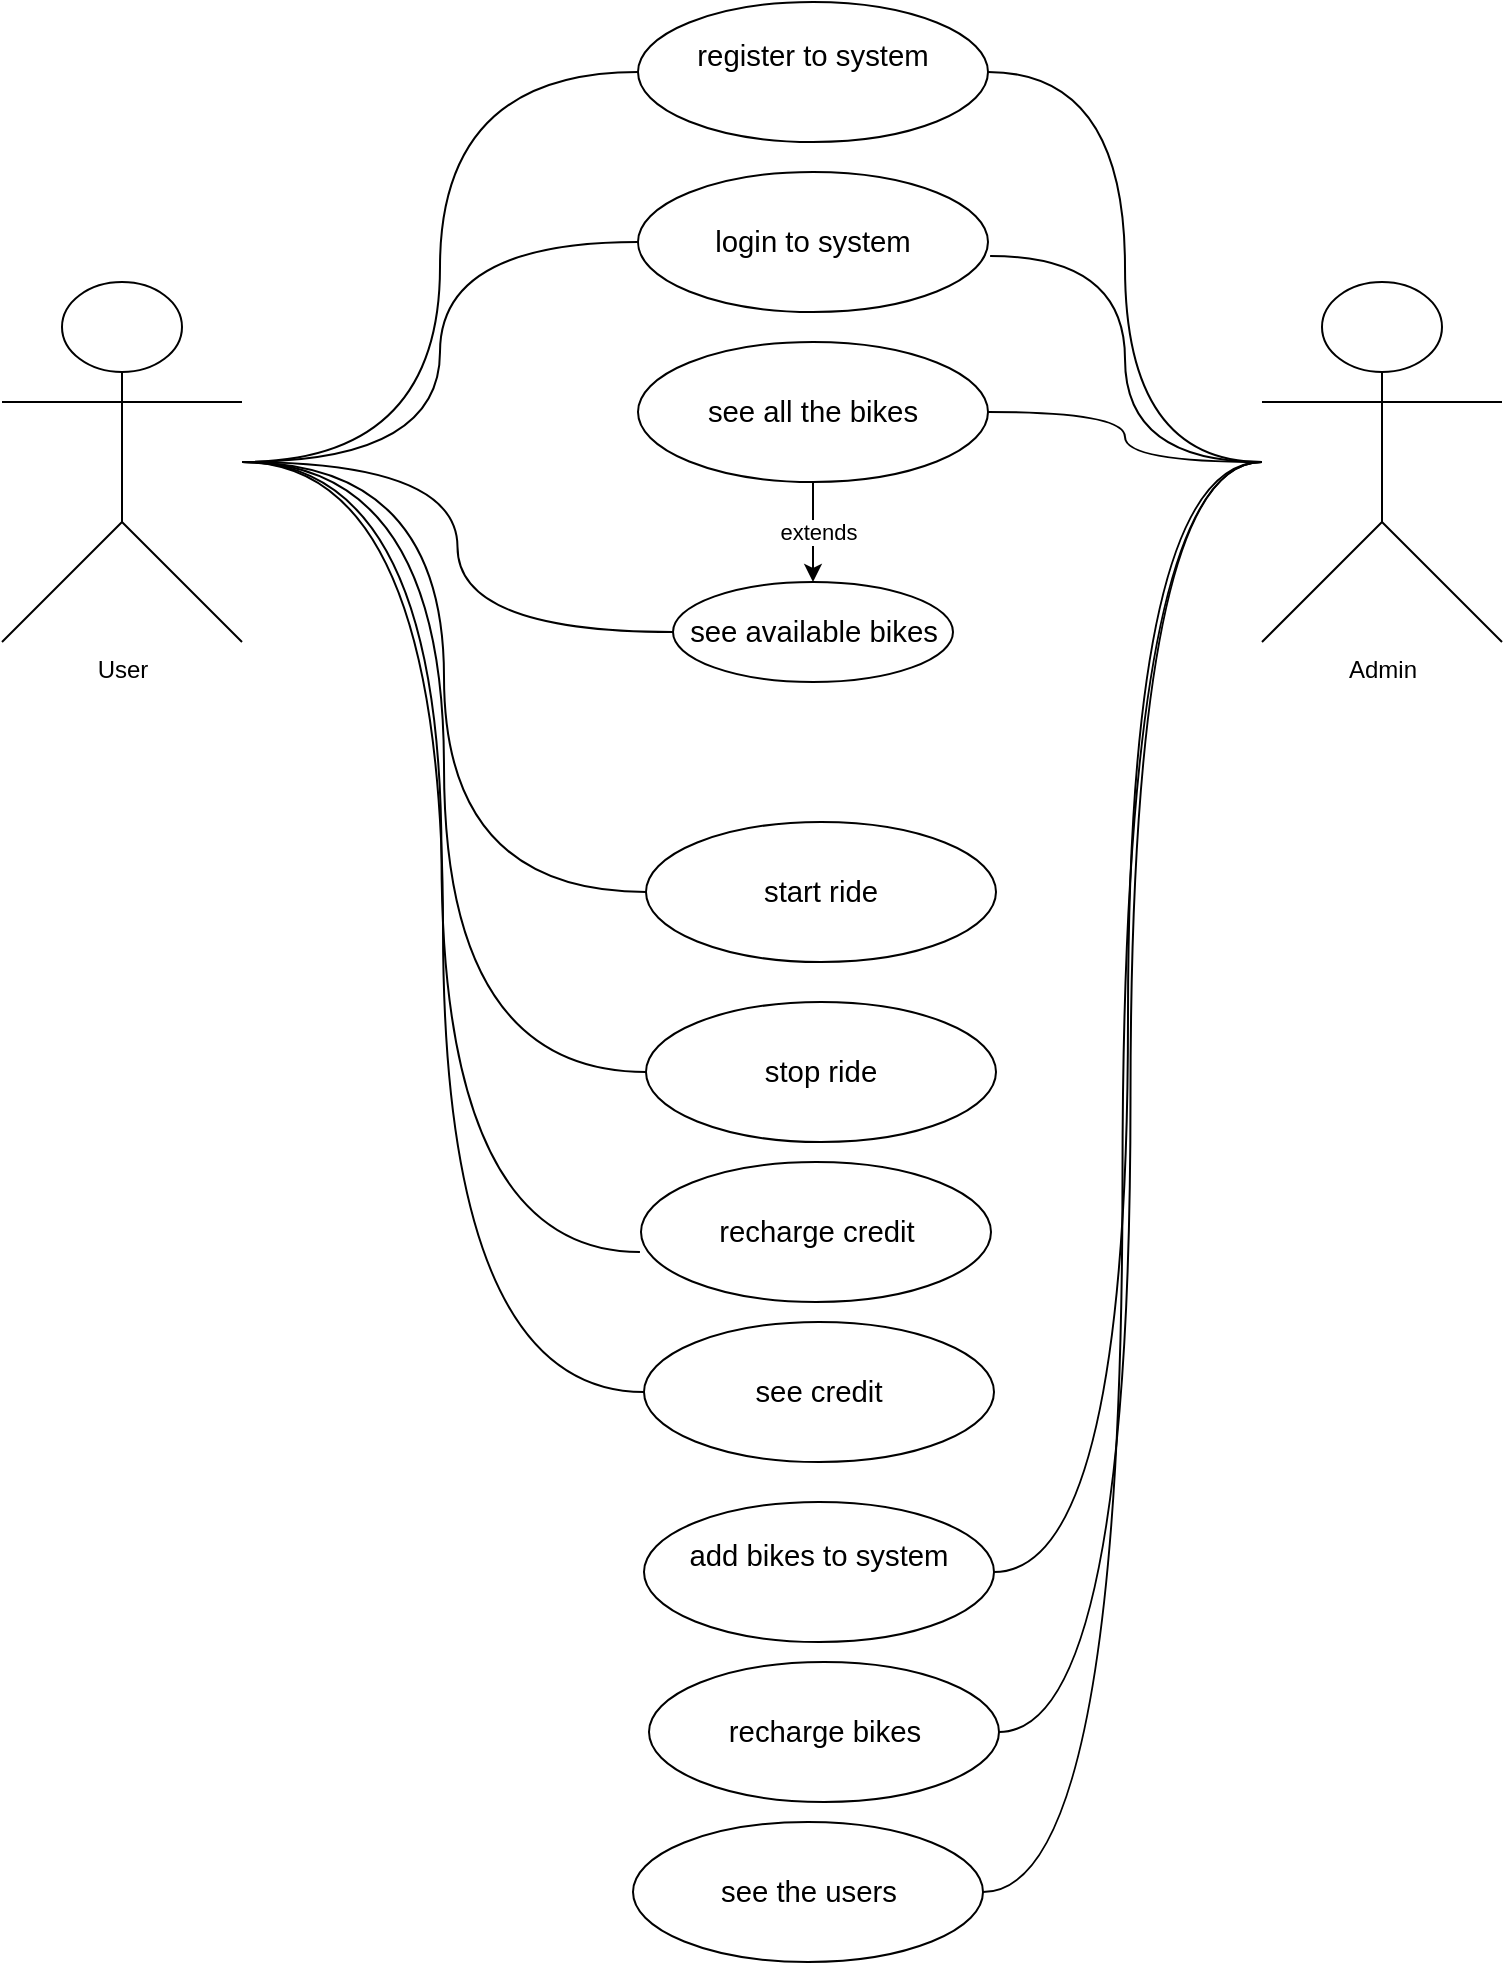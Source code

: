 <mxfile version="24.8.6">
  <diagram name="Page-1" id="9X63FI0NOCY1MrYFVr9t">
    <mxGraphModel dx="1433" dy="791" grid="1" gridSize="10" guides="1" tooltips="1" connect="1" arrows="1" fold="1" page="1" pageScale="1" pageWidth="850" pageHeight="1100" math="0" shadow="0">
      <root>
        <mxCell id="0" />
        <mxCell id="1" parent="0" />
        <mxCell id="ZC73WA0iKfkPs1EN0aNV-23" style="edgeStyle=orthogonalEdgeStyle;rounded=0;orthogonalLoop=1;jettySize=auto;html=1;entryX=0;entryY=0.5;entryDx=0;entryDy=0;endArrow=none;endFill=0;curved=1;" edge="1" parent="1" source="ZC73WA0iKfkPs1EN0aNV-1" target="ZC73WA0iKfkPs1EN0aNV-5">
          <mxGeometry relative="1" as="geometry" />
        </mxCell>
        <mxCell id="ZC73WA0iKfkPs1EN0aNV-24" style="edgeStyle=orthogonalEdgeStyle;rounded=0;orthogonalLoop=1;jettySize=auto;html=1;entryX=0;entryY=0.5;entryDx=0;entryDy=0;endArrow=none;endFill=0;curved=1;" edge="1" parent="1" source="ZC73WA0iKfkPs1EN0aNV-1" target="ZC73WA0iKfkPs1EN0aNV-7">
          <mxGeometry relative="1" as="geometry" />
        </mxCell>
        <mxCell id="ZC73WA0iKfkPs1EN0aNV-30" style="edgeStyle=orthogonalEdgeStyle;rounded=0;orthogonalLoop=1;jettySize=auto;html=1;entryX=0;entryY=0.5;entryDx=0;entryDy=0;endArrow=none;endFill=0;curved=1;" edge="1" parent="1" source="ZC73WA0iKfkPs1EN0aNV-1" target="ZC73WA0iKfkPs1EN0aNV-27">
          <mxGeometry relative="1" as="geometry" />
        </mxCell>
        <mxCell id="ZC73WA0iKfkPs1EN0aNV-31" style="edgeStyle=orthogonalEdgeStyle;rounded=0;orthogonalLoop=1;jettySize=auto;html=1;entryX=0;entryY=0.5;entryDx=0;entryDy=0;endArrow=none;endFill=0;curved=1;" edge="1" parent="1" source="ZC73WA0iKfkPs1EN0aNV-1" target="ZC73WA0iKfkPs1EN0aNV-25">
          <mxGeometry relative="1" as="geometry" />
        </mxCell>
        <mxCell id="ZC73WA0iKfkPs1EN0aNV-32" style="edgeStyle=orthogonalEdgeStyle;rounded=0;orthogonalLoop=1;jettySize=auto;html=1;entryX=0;entryY=0.5;entryDx=0;entryDy=0;endArrow=none;endFill=0;curved=1;" edge="1" parent="1" source="ZC73WA0iKfkPs1EN0aNV-1" target="ZC73WA0iKfkPs1EN0aNV-26">
          <mxGeometry relative="1" as="geometry" />
        </mxCell>
        <mxCell id="ZC73WA0iKfkPs1EN0aNV-36" style="edgeStyle=orthogonalEdgeStyle;rounded=0;orthogonalLoop=1;jettySize=auto;html=1;entryX=0;entryY=0.5;entryDx=0;entryDy=0;endArrow=none;endFill=0;curved=1;" edge="1" parent="1" source="ZC73WA0iKfkPs1EN0aNV-1" target="ZC73WA0iKfkPs1EN0aNV-34">
          <mxGeometry relative="1" as="geometry" />
        </mxCell>
        <mxCell id="ZC73WA0iKfkPs1EN0aNV-1" value="User" style="shape=umlActor;verticalLabelPosition=bottom;verticalAlign=top;html=1;outlineConnect=0;" vertex="1" parent="1">
          <mxGeometry x="20" y="220" width="120" height="180" as="geometry" />
        </mxCell>
        <mxCell id="ZC73WA0iKfkPs1EN0aNV-18" style="edgeStyle=orthogonalEdgeStyle;rounded=0;orthogonalLoop=1;jettySize=auto;html=1;entryX=1;entryY=0.5;entryDx=0;entryDy=0;curved=1;endArrow=none;endFill=0;" edge="1" parent="1" source="ZC73WA0iKfkPs1EN0aNV-2" target="ZC73WA0iKfkPs1EN0aNV-8">
          <mxGeometry relative="1" as="geometry" />
        </mxCell>
        <mxCell id="ZC73WA0iKfkPs1EN0aNV-19" style="edgeStyle=orthogonalEdgeStyle;rounded=0;orthogonalLoop=1;jettySize=auto;html=1;entryX=1;entryY=0.5;entryDx=0;entryDy=0;curved=1;endArrow=none;endFill=0;" edge="1" parent="1" source="ZC73WA0iKfkPs1EN0aNV-2" target="ZC73WA0iKfkPs1EN0aNV-9">
          <mxGeometry relative="1" as="geometry" />
        </mxCell>
        <mxCell id="ZC73WA0iKfkPs1EN0aNV-20" style="edgeStyle=orthogonalEdgeStyle;rounded=0;orthogonalLoop=1;jettySize=auto;html=1;entryX=1;entryY=0.5;entryDx=0;entryDy=0;curved=1;endArrow=none;endFill=0;" edge="1" parent="1" source="ZC73WA0iKfkPs1EN0aNV-2" target="ZC73WA0iKfkPs1EN0aNV-11">
          <mxGeometry relative="1" as="geometry" />
        </mxCell>
        <mxCell id="ZC73WA0iKfkPs1EN0aNV-21" style="edgeStyle=orthogonalEdgeStyle;rounded=0;orthogonalLoop=1;jettySize=auto;html=1;entryX=1;entryY=0.5;entryDx=0;entryDy=0;curved=1;endArrow=none;endFill=0;" edge="1" parent="1" source="ZC73WA0iKfkPs1EN0aNV-2" target="ZC73WA0iKfkPs1EN0aNV-10">
          <mxGeometry relative="1" as="geometry" />
        </mxCell>
        <mxCell id="ZC73WA0iKfkPs1EN0aNV-22" style="edgeStyle=orthogonalEdgeStyle;rounded=0;orthogonalLoop=1;jettySize=auto;html=1;entryX=1;entryY=0.5;entryDx=0;entryDy=0;curved=1;endArrow=none;endFill=0;" edge="1" parent="1" source="ZC73WA0iKfkPs1EN0aNV-2" target="ZC73WA0iKfkPs1EN0aNV-5">
          <mxGeometry relative="1" as="geometry" />
        </mxCell>
        <mxCell id="ZC73WA0iKfkPs1EN0aNV-2" value="Admin" style="shape=umlActor;verticalLabelPosition=bottom;verticalAlign=top;html=1;outlineConnect=0;" vertex="1" parent="1">
          <mxGeometry x="650" y="220" width="120" height="180" as="geometry" />
        </mxCell>
        <mxCell id="ZC73WA0iKfkPs1EN0aNV-5" value="&lt;span id=&quot;docs-internal-guid-56142e82-7fff-e0bf-c8f7-7ab0e00c2423&quot;&gt;&lt;p style=&quot;line-height:1.38;margin-top:0pt;margin-bottom:0pt;&quot; dir=&quot;ltr&quot;&gt;&lt;span style=&quot;font-size: 11pt; font-family: Arial, sans-serif; background-color: transparent; font-variant-numeric: normal; font-variant-east-asian: normal; font-variant-alternates: normal; font-variant-position: normal; font-variant-emoji: normal; vertical-align: baseline; white-space-collapse: preserve;&quot;&gt;register to system&lt;/span&gt;&lt;/p&gt;&lt;div&gt;&lt;span style=&quot;font-size: 11pt; font-family: Arial, sans-serif; background-color: transparent; font-variant-numeric: normal; font-variant-east-asian: normal; font-variant-alternates: normal; font-variant-position: normal; font-variant-emoji: normal; vertical-align: baseline; white-space-collapse: preserve;&quot;&gt;&lt;br&gt;&lt;/span&gt;&lt;/div&gt;&lt;/span&gt;" style="ellipse;whiteSpace=wrap;html=1;" vertex="1" parent="1">
          <mxGeometry x="338" y="80" width="175" height="70" as="geometry" />
        </mxCell>
        <mxCell id="ZC73WA0iKfkPs1EN0aNV-7" value="&lt;span style=&quot;font-size: 14.667px; white-space-collapse: preserve;&quot; id=&quot;docs-internal-guid-56142e82-7fff-e0bf-c8f7-7ab0e00c2423&quot;&gt;&lt;p style=&quot;line-height:1.38;margin-top:0pt;margin-bottom:0pt;&quot; dir=&quot;ltr&quot;&gt;&lt;font face=&quot;Arial, sans-serif&quot;&gt;login to system&lt;/font&gt;&lt;/p&gt;&lt;/span&gt;" style="ellipse;whiteSpace=wrap;html=1;" vertex="1" parent="1">
          <mxGeometry x="338" y="165" width="175" height="70" as="geometry" />
        </mxCell>
        <mxCell id="ZC73WA0iKfkPs1EN0aNV-28" style="edgeStyle=orthogonalEdgeStyle;rounded=0;orthogonalLoop=1;jettySize=auto;html=1;" edge="1" parent="1" source="ZC73WA0iKfkPs1EN0aNV-8" target="ZC73WA0iKfkPs1EN0aNV-27">
          <mxGeometry relative="1" as="geometry" />
        </mxCell>
        <mxCell id="ZC73WA0iKfkPs1EN0aNV-29" value="extends" style="edgeLabel;html=1;align=center;verticalAlign=middle;resizable=0;points=[];" vertex="1" connectable="0" parent="ZC73WA0iKfkPs1EN0aNV-28">
          <mxGeometry x="-0.023" y="2" relative="1" as="geometry">
            <mxPoint as="offset" />
          </mxGeometry>
        </mxCell>
        <mxCell id="ZC73WA0iKfkPs1EN0aNV-8" value="&lt;span style=&quot;font-size: 14.667px; white-space-collapse: preserve;&quot; id=&quot;docs-internal-guid-56142e82-7fff-e0bf-c8f7-7ab0e00c2423&quot;&gt;&lt;p style=&quot;line-height:1.38;margin-top:0pt;margin-bottom:0pt;&quot; dir=&quot;ltr&quot;&gt;&lt;font face=&quot;Arial, sans-serif&quot;&gt;see all the bikes&lt;/font&gt;&lt;/p&gt;&lt;/span&gt;" style="ellipse;whiteSpace=wrap;html=1;" vertex="1" parent="1">
          <mxGeometry x="338" y="250" width="175" height="70" as="geometry" />
        </mxCell>
        <mxCell id="ZC73WA0iKfkPs1EN0aNV-9" value="&lt;span id=&quot;docs-internal-guid-56142e82-7fff-e0bf-c8f7-7ab0e00c2423&quot;&gt;&lt;p style=&quot;line-height:1.38;margin-top:0pt;margin-bottom:0pt;&quot; dir=&quot;ltr&quot;&gt;&lt;span style=&quot;font-size: 11pt; font-family: Arial, sans-serif; background-color: transparent; font-variant-numeric: normal; font-variant-east-asian: normal; font-variant-alternates: normal; font-variant-position: normal; font-variant-emoji: normal; vertical-align: baseline; white-space-collapse: preserve;&quot;&gt;add bikes to system&lt;/span&gt;&lt;/p&gt;&lt;div&gt;&lt;span style=&quot;font-size: 11pt; font-family: Arial, sans-serif; background-color: transparent; font-variant-numeric: normal; font-variant-east-asian: normal; font-variant-alternates: normal; font-variant-position: normal; font-variant-emoji: normal; vertical-align: baseline; white-space-collapse: preserve;&quot;&gt;&lt;br&gt;&lt;/span&gt;&lt;/div&gt;&lt;/span&gt;" style="ellipse;whiteSpace=wrap;html=1;" vertex="1" parent="1">
          <mxGeometry x="341" y="830" width="175" height="70" as="geometry" />
        </mxCell>
        <mxCell id="ZC73WA0iKfkPs1EN0aNV-10" value="&lt;span style=&quot;font-size: 14.667px; white-space-collapse: preserve;&quot; id=&quot;docs-internal-guid-56142e82-7fff-e0bf-c8f7-7ab0e00c2423&quot;&gt;&lt;p style=&quot;line-height:1.38;margin-top:0pt;margin-bottom:0pt;&quot; dir=&quot;ltr&quot;&gt;&lt;font face=&quot;Arial, sans-serif&quot;&gt;see the users&lt;/font&gt;&lt;/p&gt;&lt;/span&gt;" style="ellipse;whiteSpace=wrap;html=1;" vertex="1" parent="1">
          <mxGeometry x="335.5" y="990" width="175" height="70" as="geometry" />
        </mxCell>
        <mxCell id="ZC73WA0iKfkPs1EN0aNV-11" value="&lt;span style=&quot;font-size: 14.667px; white-space-collapse: preserve;&quot; id=&quot;docs-internal-guid-56142e82-7fff-e0bf-c8f7-7ab0e00c2423&quot;&gt;&lt;p style=&quot;line-height:1.38;margin-top:0pt;margin-bottom:0pt;&quot; dir=&quot;ltr&quot;&gt;&lt;font face=&quot;Arial, sans-serif&quot;&gt;recharge bikes&lt;/font&gt;&lt;/p&gt;&lt;/span&gt;" style="ellipse;whiteSpace=wrap;html=1;" vertex="1" parent="1">
          <mxGeometry x="343.5" y="910" width="175" height="70" as="geometry" />
        </mxCell>
        <mxCell id="ZC73WA0iKfkPs1EN0aNV-17" style="edgeStyle=orthogonalEdgeStyle;rounded=0;orthogonalLoop=1;jettySize=auto;html=1;entryX=1.006;entryY=0.6;entryDx=0;entryDy=0;entryPerimeter=0;curved=1;endArrow=none;endFill=0;" edge="1" parent="1" source="ZC73WA0iKfkPs1EN0aNV-2" target="ZC73WA0iKfkPs1EN0aNV-7">
          <mxGeometry relative="1" as="geometry" />
        </mxCell>
        <mxCell id="ZC73WA0iKfkPs1EN0aNV-25" value="&lt;span style=&quot;font-size: 14.667px; white-space-collapse: preserve;&quot; id=&quot;docs-internal-guid-56142e82-7fff-e0bf-c8f7-7ab0e00c2423&quot;&gt;&lt;p style=&quot;line-height:1.38;margin-top:0pt;margin-bottom:0pt;&quot; dir=&quot;ltr&quot;&gt;&lt;font face=&quot;Arial, sans-serif&quot;&gt;start ride&lt;/font&gt;&lt;/p&gt;&lt;/span&gt;" style="ellipse;whiteSpace=wrap;html=1;" vertex="1" parent="1">
          <mxGeometry x="342" y="490" width="175" height="70" as="geometry" />
        </mxCell>
        <mxCell id="ZC73WA0iKfkPs1EN0aNV-26" value="&lt;span style=&quot;font-size: 14.667px; white-space-collapse: preserve;&quot; id=&quot;docs-internal-guid-56142e82-7fff-e0bf-c8f7-7ab0e00c2423&quot;&gt;&lt;p style=&quot;line-height:1.38;margin-top:0pt;margin-bottom:0pt;&quot; dir=&quot;ltr&quot;&gt;&lt;font face=&quot;Arial, sans-serif&quot;&gt;stop ride&lt;/font&gt;&lt;/p&gt;&lt;/span&gt;" style="ellipse;whiteSpace=wrap;html=1;" vertex="1" parent="1">
          <mxGeometry x="342" y="580" width="175" height="70" as="geometry" />
        </mxCell>
        <mxCell id="ZC73WA0iKfkPs1EN0aNV-27" value="&lt;span style=&quot;font-size: 14.667px; white-space-collapse: preserve;&quot; id=&quot;docs-internal-guid-56142e82-7fff-e0bf-c8f7-7ab0e00c2423&quot;&gt;&lt;p style=&quot;line-height:1.38;margin-top:0pt;margin-bottom:0pt;&quot; dir=&quot;ltr&quot;&gt;&lt;font face=&quot;Arial, sans-serif&quot;&gt;see available bikes&lt;/font&gt;&lt;/p&gt;&lt;/span&gt;" style="ellipse;whiteSpace=wrap;html=1;" vertex="1" parent="1">
          <mxGeometry x="355.5" y="370" width="140" height="50" as="geometry" />
        </mxCell>
        <mxCell id="ZC73WA0iKfkPs1EN0aNV-33" value="&lt;span style=&quot;font-size: 14.667px; white-space-collapse: preserve;&quot; id=&quot;docs-internal-guid-56142e82-7fff-e0bf-c8f7-7ab0e00c2423&quot;&gt;&lt;p style=&quot;line-height:1.38;margin-top:0pt;margin-bottom:0pt;&quot; dir=&quot;ltr&quot;&gt;&lt;font face=&quot;Arial, sans-serif&quot;&gt;recharge credit&lt;/font&gt;&lt;/p&gt;&lt;/span&gt;" style="ellipse;whiteSpace=wrap;html=1;" vertex="1" parent="1">
          <mxGeometry x="339.5" y="660" width="175" height="70" as="geometry" />
        </mxCell>
        <mxCell id="ZC73WA0iKfkPs1EN0aNV-34" value="&lt;span style=&quot;font-size: 14.667px; white-space-collapse: preserve;&quot; id=&quot;docs-internal-guid-56142e82-7fff-e0bf-c8f7-7ab0e00c2423&quot;&gt;&lt;p style=&quot;line-height:1.38;margin-top:0pt;margin-bottom:0pt;&quot; dir=&quot;ltr&quot;&gt;&lt;font face=&quot;Arial, sans-serif&quot;&gt;see credit&lt;/font&gt;&lt;/p&gt;&lt;/span&gt;" style="ellipse;whiteSpace=wrap;html=1;" vertex="1" parent="1">
          <mxGeometry x="341" y="740" width="175" height="70" as="geometry" />
        </mxCell>
        <mxCell id="ZC73WA0iKfkPs1EN0aNV-35" style="edgeStyle=orthogonalEdgeStyle;rounded=0;orthogonalLoop=1;jettySize=auto;html=1;entryX=-0.003;entryY=0.643;entryDx=0;entryDy=0;entryPerimeter=0;endArrow=none;endFill=0;curved=1;" edge="1" parent="1" source="ZC73WA0iKfkPs1EN0aNV-1" target="ZC73WA0iKfkPs1EN0aNV-33">
          <mxGeometry relative="1" as="geometry" />
        </mxCell>
      </root>
    </mxGraphModel>
  </diagram>
</mxfile>
